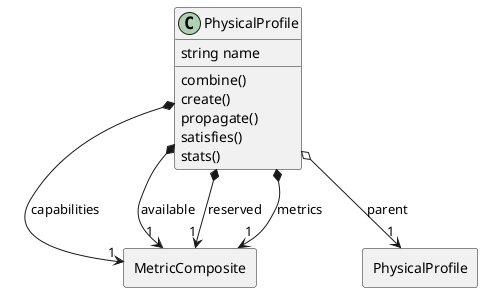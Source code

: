 @startuml

class "PhysicalProfile" as Model {
 string name

 combine()
 create()
 propagate()
 satisfies()
 stats()
 
}

rectangle "MetricComposite" as MetricComposite {
}

Model *--> "1" MetricComposite : capabilities


rectangle "MetricComposite" as MetricComposite {
}

Model *--> "1" MetricComposite : available


rectangle "MetricComposite" as MetricComposite {
}

Model *--> "1" MetricComposite : reserved


rectangle "MetricComposite" as MetricComposite {
}

Model *--> "1" MetricComposite : metrics


rectangle "PhysicalProfile" as PhysicalProfile {
}

Model o--> "1" PhysicalProfile : parent




@enduml
